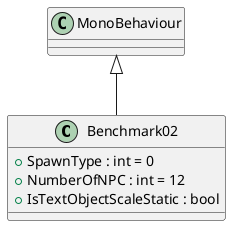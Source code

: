 @startuml
class Benchmark02 {
    + SpawnType : int = 0
    + NumberOfNPC : int = 12
    + IsTextObjectScaleStatic : bool
}
MonoBehaviour <|-- Benchmark02
@enduml
